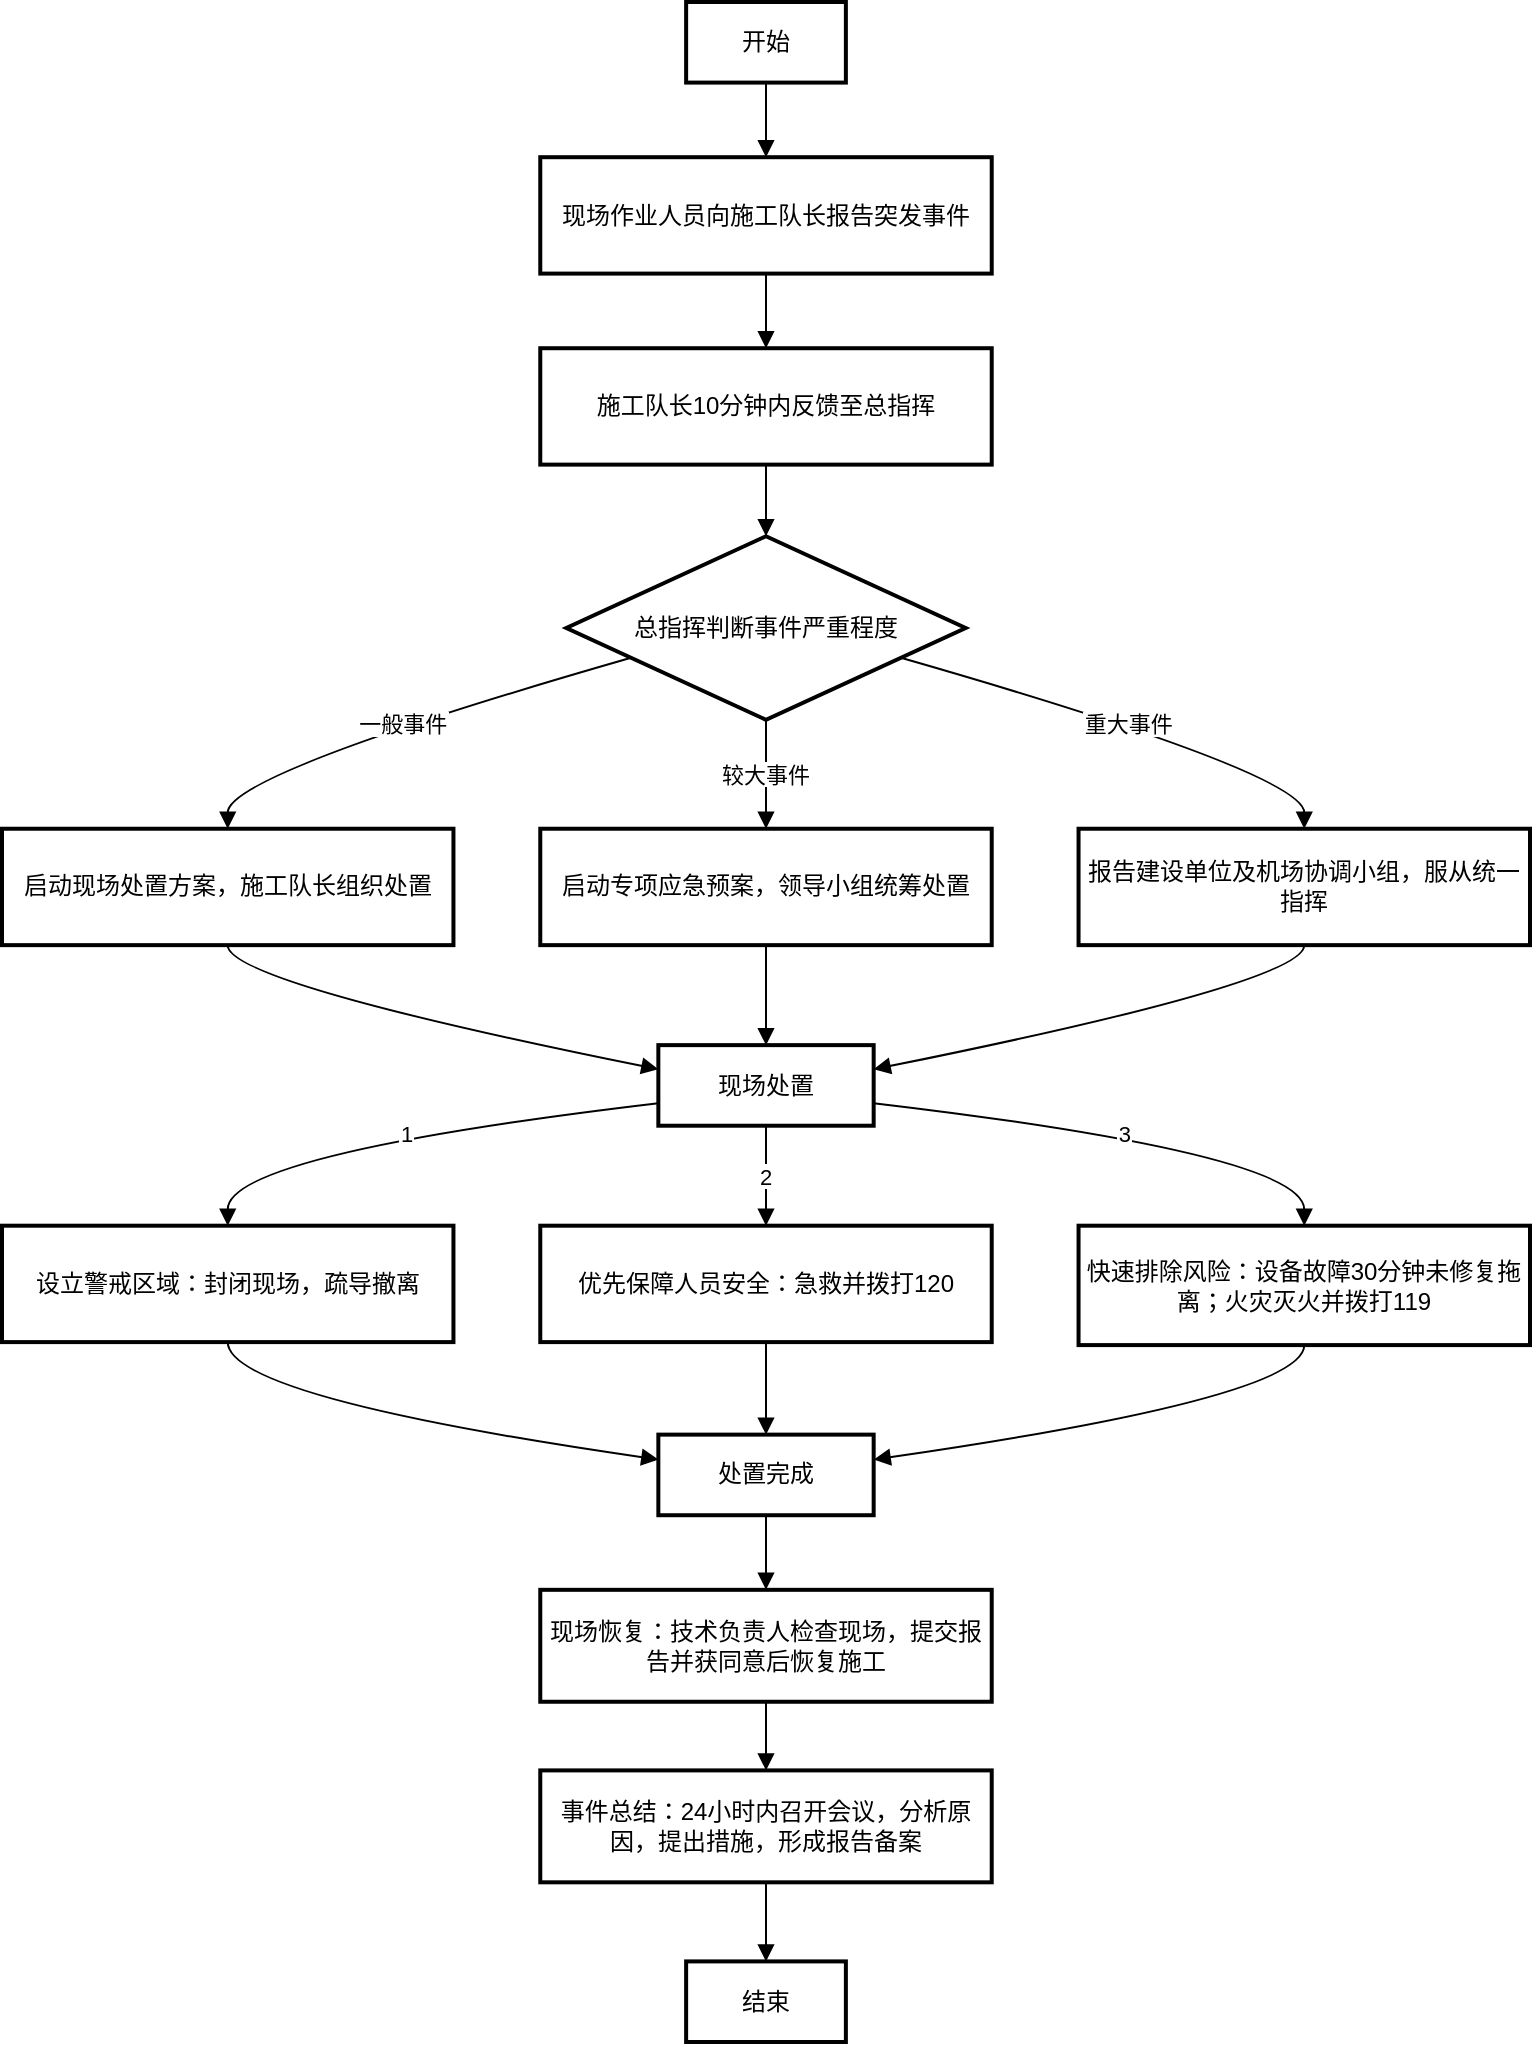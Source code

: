 <mxfile version="27.2.0">
  <diagram name="第 1 页" id="ZQDOlNO734aWivtJYr3X">
    <mxGraphModel dx="1640" dy="1085" grid="0" gridSize="10" guides="1" tooltips="1" connect="1" arrows="1" fold="1" page="1" pageScale="1" pageWidth="827" pageHeight="1169" math="0" shadow="0">
      <root>
        <mxCell id="0" />
        <mxCell id="1" parent="0" />
        <mxCell id="Cgc5yx-6Xm7tfKLTnRhb-34" value="" style="group" vertex="1" connectable="0" parent="1">
          <mxGeometry x="29" y="102" width="764" height="1020" as="geometry" />
        </mxCell>
        <mxCell id="Cgc5yx-6Xm7tfKLTnRhb-1" value="开始" style="whiteSpace=wrap;strokeWidth=2;" vertex="1" parent="Cgc5yx-6Xm7tfKLTnRhb-34">
          <mxGeometry x="342.064" width="79.873" height="40.293" as="geometry" />
        </mxCell>
        <mxCell id="Cgc5yx-6Xm7tfKLTnRhb-2" value="现场作业人员向施工队长报告突发事件" style="whiteSpace=wrap;strokeWidth=2;" vertex="1" parent="Cgc5yx-6Xm7tfKLTnRhb-34">
          <mxGeometry x="269.136" y="77.601" width="225.727" height="58.2" as="geometry" />
        </mxCell>
        <mxCell id="Cgc5yx-6Xm7tfKLTnRhb-3" value="施工队长10分钟内反馈至总指挥" style="whiteSpace=wrap;strokeWidth=2;" vertex="1" parent="Cgc5yx-6Xm7tfKLTnRhb-34">
          <mxGeometry x="269.136" y="173.109" width="225.727" height="58.2" as="geometry" />
        </mxCell>
        <mxCell id="Cgc5yx-6Xm7tfKLTnRhb-4" value="总指挥判断事件严重程度" style="rhombus;strokeWidth=2;whiteSpace=wrap;" vertex="1" parent="Cgc5yx-6Xm7tfKLTnRhb-34">
          <mxGeometry x="282.159" y="267.125" width="199.682" height="91.778" as="geometry" />
        </mxCell>
        <mxCell id="Cgc5yx-6Xm7tfKLTnRhb-5" value="启动现场处置方案，施工队长组织处置" style="whiteSpace=wrap;strokeWidth=2;" vertex="1" parent="Cgc5yx-6Xm7tfKLTnRhb-34">
          <mxGeometry y="413.372" width="225.727" height="58.2" as="geometry" />
        </mxCell>
        <mxCell id="Cgc5yx-6Xm7tfKLTnRhb-6" value="启动专项应急预案，领导小组统筹处置" style="whiteSpace=wrap;strokeWidth=2;" vertex="1" parent="Cgc5yx-6Xm7tfKLTnRhb-34">
          <mxGeometry x="269.136" y="413.372" width="225.727" height="58.2" as="geometry" />
        </mxCell>
        <mxCell id="Cgc5yx-6Xm7tfKLTnRhb-7" value="报告建设单位及机场协调小组，服从统一指挥" style="whiteSpace=wrap;strokeWidth=2;" vertex="1" parent="Cgc5yx-6Xm7tfKLTnRhb-34">
          <mxGeometry x="538.273" y="413.372" width="225.727" height="58.2" as="geometry" />
        </mxCell>
        <mxCell id="Cgc5yx-6Xm7tfKLTnRhb-8" value="现场处置" style="whiteSpace=wrap;strokeWidth=2;" vertex="1" parent="Cgc5yx-6Xm7tfKLTnRhb-34">
          <mxGeometry x="328.173" y="521.565" width="107.655" height="40.293" as="geometry" />
        </mxCell>
        <mxCell id="Cgc5yx-6Xm7tfKLTnRhb-9" value="设立警戒区域：封闭现场，疏导撤离" style="whiteSpace=wrap;strokeWidth=2;" vertex="1" parent="Cgc5yx-6Xm7tfKLTnRhb-34">
          <mxGeometry y="611.851" width="225.727" height="58.2" as="geometry" />
        </mxCell>
        <mxCell id="Cgc5yx-6Xm7tfKLTnRhb-10" value="优先保障人员安全：急救并拨打120" style="whiteSpace=wrap;strokeWidth=2;" vertex="1" parent="Cgc5yx-6Xm7tfKLTnRhb-34">
          <mxGeometry x="269.136" y="611.851" width="225.727" height="58.2" as="geometry" />
        </mxCell>
        <mxCell id="Cgc5yx-6Xm7tfKLTnRhb-11" value="快速排除风险：设备故障30分钟未修复拖离；火灾灭火并拨打119" style="whiteSpace=wrap;strokeWidth=2;" vertex="1" parent="Cgc5yx-6Xm7tfKLTnRhb-34">
          <mxGeometry x="538.273" y="611.851" width="225.727" height="59.693" as="geometry" />
        </mxCell>
        <mxCell id="Cgc5yx-6Xm7tfKLTnRhb-12" value="处置完成" style="whiteSpace=wrap;strokeWidth=2;" vertex="1" parent="Cgc5yx-6Xm7tfKLTnRhb-34">
          <mxGeometry x="328.173" y="716.313" width="107.655" height="40.293" as="geometry" />
        </mxCell>
        <mxCell id="Cgc5yx-6Xm7tfKLTnRhb-13" value="现场恢复：技术负责人检查现场，提交报告并获同意后恢复施工" style="whiteSpace=wrap;strokeWidth=2;" vertex="1" parent="Cgc5yx-6Xm7tfKLTnRhb-34">
          <mxGeometry x="269.136" y="793.914" width="225.727" height="55.962" as="geometry" />
        </mxCell>
        <mxCell id="Cgc5yx-6Xm7tfKLTnRhb-14" value="事件总结：24小时内召开会议，分析原因，提出措施，形成报告备案" style="whiteSpace=wrap;strokeWidth=2;" vertex="1" parent="Cgc5yx-6Xm7tfKLTnRhb-34">
          <mxGeometry x="269.136" y="884.199" width="225.727" height="55.962" as="geometry" />
        </mxCell>
        <mxCell id="Cgc5yx-6Xm7tfKLTnRhb-15" value="结束" style="whiteSpace=wrap;strokeWidth=2;" vertex="1" parent="Cgc5yx-6Xm7tfKLTnRhb-34">
          <mxGeometry x="342.064" y="979.707" width="79.873" height="40.293" as="geometry" />
        </mxCell>
        <mxCell id="Cgc5yx-6Xm7tfKLTnRhb-16" value="" style="curved=1;startArrow=none;endArrow=block;exitX=0.5;exitY=1;entryX=0.5;entryY=0;rounded=0;" edge="1" parent="Cgc5yx-6Xm7tfKLTnRhb-34" source="Cgc5yx-6Xm7tfKLTnRhb-1" target="Cgc5yx-6Xm7tfKLTnRhb-2">
          <mxGeometry relative="1" as="geometry">
            <Array as="points" />
          </mxGeometry>
        </mxCell>
        <mxCell id="Cgc5yx-6Xm7tfKLTnRhb-17" value="" style="curved=1;startArrow=none;endArrow=block;exitX=0.5;exitY=1;entryX=0.5;entryY=0;rounded=0;" edge="1" parent="Cgc5yx-6Xm7tfKLTnRhb-34" source="Cgc5yx-6Xm7tfKLTnRhb-2" target="Cgc5yx-6Xm7tfKLTnRhb-3">
          <mxGeometry relative="1" as="geometry">
            <Array as="points" />
          </mxGeometry>
        </mxCell>
        <mxCell id="Cgc5yx-6Xm7tfKLTnRhb-18" value="" style="curved=1;startArrow=none;endArrow=block;exitX=0.5;exitY=1;entryX=0.5;entryY=0;rounded=0;" edge="1" parent="Cgc5yx-6Xm7tfKLTnRhb-34" source="Cgc5yx-6Xm7tfKLTnRhb-3" target="Cgc5yx-6Xm7tfKLTnRhb-4">
          <mxGeometry relative="1" as="geometry">
            <Array as="points" />
          </mxGeometry>
        </mxCell>
        <mxCell id="Cgc5yx-6Xm7tfKLTnRhb-19" value="一般事件" style="curved=1;startArrow=none;endArrow=block;exitX=0;exitY=0.74;entryX=0.5;entryY=-0.01;rounded=0;" edge="1" parent="Cgc5yx-6Xm7tfKLTnRhb-34" source="Cgc5yx-6Xm7tfKLTnRhb-4" target="Cgc5yx-6Xm7tfKLTnRhb-5">
          <mxGeometry relative="1" as="geometry">
            <Array as="points">
              <mxPoint x="112.864" y="385.764" />
            </Array>
          </mxGeometry>
        </mxCell>
        <mxCell id="Cgc5yx-6Xm7tfKLTnRhb-20" value="较大事件" style="curved=1;startArrow=none;endArrow=block;exitX=0.5;exitY=1;entryX=0.5;entryY=-0.01;rounded=0;" edge="1" parent="Cgc5yx-6Xm7tfKLTnRhb-34" source="Cgc5yx-6Xm7tfKLTnRhb-4" target="Cgc5yx-6Xm7tfKLTnRhb-6">
          <mxGeometry relative="1" as="geometry">
            <Array as="points" />
          </mxGeometry>
        </mxCell>
        <mxCell id="Cgc5yx-6Xm7tfKLTnRhb-21" value="重大事件" style="curved=1;startArrow=none;endArrow=block;exitX=1;exitY=0.74;entryX=0.5;entryY=-0.01;rounded=0;" edge="1" parent="Cgc5yx-6Xm7tfKLTnRhb-34" source="Cgc5yx-6Xm7tfKLTnRhb-4" target="Cgc5yx-6Xm7tfKLTnRhb-7">
          <mxGeometry relative="1" as="geometry">
            <Array as="points">
              <mxPoint x="651.136" y="385.764" />
            </Array>
          </mxGeometry>
        </mxCell>
        <mxCell id="Cgc5yx-6Xm7tfKLTnRhb-22" value="" style="curved=1;startArrow=none;endArrow=block;exitX=0.5;exitY=0.99;entryX=0;entryY=0.3;rounded=0;" edge="1" parent="Cgc5yx-6Xm7tfKLTnRhb-34" source="Cgc5yx-6Xm7tfKLTnRhb-5" target="Cgc5yx-6Xm7tfKLTnRhb-8">
          <mxGeometry relative="1" as="geometry">
            <Array as="points">
              <mxPoint x="112.864" y="490.227" />
            </Array>
          </mxGeometry>
        </mxCell>
        <mxCell id="Cgc5yx-6Xm7tfKLTnRhb-23" value="" style="curved=1;startArrow=none;endArrow=block;exitX=0.5;exitY=0.99;entryX=0.5;entryY=-0.01;rounded=0;" edge="1" parent="Cgc5yx-6Xm7tfKLTnRhb-34" source="Cgc5yx-6Xm7tfKLTnRhb-6" target="Cgc5yx-6Xm7tfKLTnRhb-8">
          <mxGeometry relative="1" as="geometry">
            <Array as="points" />
          </mxGeometry>
        </mxCell>
        <mxCell id="Cgc5yx-6Xm7tfKLTnRhb-24" value="" style="curved=1;startArrow=none;endArrow=block;exitX=0.5;exitY=0.99;entryX=1;entryY=0.3;rounded=0;" edge="1" parent="Cgc5yx-6Xm7tfKLTnRhb-34" source="Cgc5yx-6Xm7tfKLTnRhb-7" target="Cgc5yx-6Xm7tfKLTnRhb-8">
          <mxGeometry relative="1" as="geometry">
            <Array as="points">
              <mxPoint x="651.136" y="490.227" />
            </Array>
          </mxGeometry>
        </mxCell>
        <mxCell id="Cgc5yx-6Xm7tfKLTnRhb-25" value="1" style="curved=1;startArrow=none;endArrow=block;exitX=0;exitY=0.72;entryX=0.5;entryY=0;rounded=0;" edge="1" parent="Cgc5yx-6Xm7tfKLTnRhb-34" source="Cgc5yx-6Xm7tfKLTnRhb-8" target="Cgc5yx-6Xm7tfKLTnRhb-9">
          <mxGeometry relative="1" as="geometry">
            <Array as="points">
              <mxPoint x="112.864" y="576.035" />
            </Array>
          </mxGeometry>
        </mxCell>
        <mxCell id="Cgc5yx-6Xm7tfKLTnRhb-26" value="2" style="curved=1;startArrow=none;endArrow=block;exitX=0.5;exitY=0.99;entryX=0.5;entryY=0;rounded=0;" edge="1" parent="Cgc5yx-6Xm7tfKLTnRhb-34" source="Cgc5yx-6Xm7tfKLTnRhb-8" target="Cgc5yx-6Xm7tfKLTnRhb-10">
          <mxGeometry relative="1" as="geometry">
            <Array as="points" />
          </mxGeometry>
        </mxCell>
        <mxCell id="Cgc5yx-6Xm7tfKLTnRhb-27" value="3" style="curved=1;startArrow=none;endArrow=block;exitX=1;exitY=0.72;entryX=0.5;entryY=0;rounded=0;" edge="1" parent="Cgc5yx-6Xm7tfKLTnRhb-34" source="Cgc5yx-6Xm7tfKLTnRhb-8" target="Cgc5yx-6Xm7tfKLTnRhb-11">
          <mxGeometry relative="1" as="geometry">
            <Array as="points">
              <mxPoint x="651.136" y="576.035" />
            </Array>
          </mxGeometry>
        </mxCell>
        <mxCell id="Cgc5yx-6Xm7tfKLTnRhb-28" value="" style="curved=1;startArrow=none;endArrow=block;exitX=0.5;exitY=1;entryX=0;entryY=0.31;rounded=0;" edge="1" parent="Cgc5yx-6Xm7tfKLTnRhb-34" source="Cgc5yx-6Xm7tfKLTnRhb-9" target="Cgc5yx-6Xm7tfKLTnRhb-12">
          <mxGeometry relative="1" as="geometry">
            <Array as="points">
              <mxPoint x="112.864" y="697.659" />
            </Array>
          </mxGeometry>
        </mxCell>
        <mxCell id="Cgc5yx-6Xm7tfKLTnRhb-29" value="" style="curved=1;startArrow=none;endArrow=block;exitX=0.5;exitY=1;entryX=0.5;entryY=0;rounded=0;" edge="1" parent="Cgc5yx-6Xm7tfKLTnRhb-34" source="Cgc5yx-6Xm7tfKLTnRhb-10" target="Cgc5yx-6Xm7tfKLTnRhb-12">
          <mxGeometry relative="1" as="geometry">
            <Array as="points" />
          </mxGeometry>
        </mxCell>
        <mxCell id="Cgc5yx-6Xm7tfKLTnRhb-30" value="" style="curved=1;startArrow=none;endArrow=block;exitX=0.5;exitY=1;entryX=1;entryY=0.31;rounded=0;" edge="1" parent="Cgc5yx-6Xm7tfKLTnRhb-34" source="Cgc5yx-6Xm7tfKLTnRhb-11" target="Cgc5yx-6Xm7tfKLTnRhb-12">
          <mxGeometry relative="1" as="geometry">
            <Array as="points">
              <mxPoint x="651.136" y="697.659" />
            </Array>
          </mxGeometry>
        </mxCell>
        <mxCell id="Cgc5yx-6Xm7tfKLTnRhb-31" value="" style="curved=1;startArrow=none;endArrow=block;exitX=0.5;exitY=1;entryX=0.5;entryY=0;rounded=0;" edge="1" parent="Cgc5yx-6Xm7tfKLTnRhb-34" source="Cgc5yx-6Xm7tfKLTnRhb-12" target="Cgc5yx-6Xm7tfKLTnRhb-13">
          <mxGeometry relative="1" as="geometry">
            <Array as="points" />
          </mxGeometry>
        </mxCell>
        <mxCell id="Cgc5yx-6Xm7tfKLTnRhb-32" value="" style="curved=1;startArrow=none;endArrow=block;exitX=0.5;exitY=1;entryX=0.5;entryY=0;rounded=0;" edge="1" parent="Cgc5yx-6Xm7tfKLTnRhb-34" source="Cgc5yx-6Xm7tfKLTnRhb-13" target="Cgc5yx-6Xm7tfKLTnRhb-14">
          <mxGeometry relative="1" as="geometry">
            <Array as="points" />
          </mxGeometry>
        </mxCell>
        <mxCell id="Cgc5yx-6Xm7tfKLTnRhb-33" value="" style="curved=1;startArrow=none;endArrow=block;exitX=0.5;exitY=1;entryX=0.5;entryY=0;rounded=0;" edge="1" parent="Cgc5yx-6Xm7tfKLTnRhb-34" source="Cgc5yx-6Xm7tfKLTnRhb-14" target="Cgc5yx-6Xm7tfKLTnRhb-15">
          <mxGeometry relative="1" as="geometry">
            <Array as="points" />
          </mxGeometry>
        </mxCell>
      </root>
    </mxGraphModel>
  </diagram>
</mxfile>
